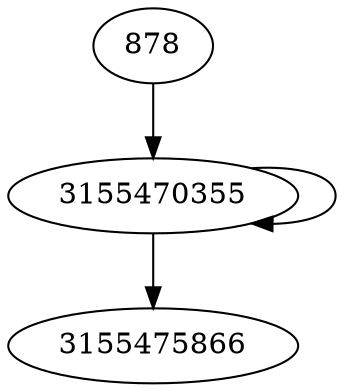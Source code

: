 digraph  {
3155475866;
3155470355;
878;
3155470355 -> 3155475866;
3155470355 -> 3155470355;
878 -> 3155470355;
}
